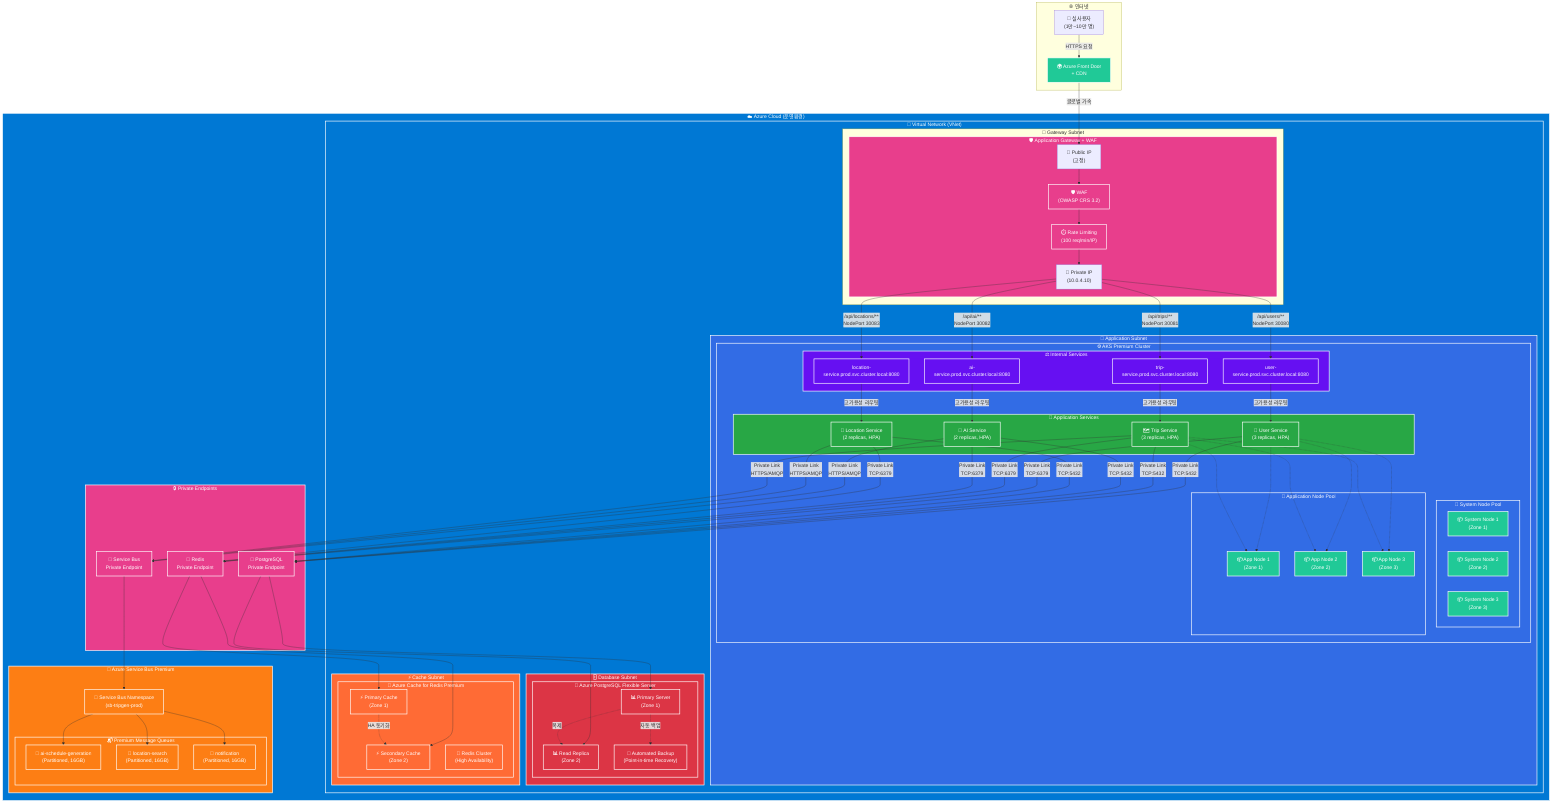 graph TB
    %% 운영환경 네트워크 다이어그램
    %% AI 기반 여행 일정 생성 서비스 - 운영환경

    %% 외부 영역
    subgraph Internet["🌐 인터넷"]
        Users["👥 실사용자<br/>(1만~10만 명)"]
        CDN["🌍 Azure Front Door<br/>+ CDN"]
    end

    %% Azure 클라우드 영역
    subgraph AzureCloud["☁️ Azure Cloud (운영환경)"]
        
        %% Virtual Network
        subgraph VNet["🏢 Virtual Network (VNet)<br/>주소 공간: 10.0.0.0/16"]
            
            %% Gateway Subnet
            subgraph GatewaySubnet["🚪 Gateway Subnet<br/>10.0.4.0/24"]
                subgraph AppGateway["🛡️ Application Gateway + WAF"]
                    PublicIP["📍 Public IP<br/>(고정)"]
                    PrivateIP["📍 Private IP<br/>(10.0.4.10)"]
                    WAF["🛡️ WAF<br/>(OWASP CRS 3.2)"]
                    RateLimiter["⏱️ Rate Limiting<br/>(100 req/min/IP)"]
                end
            end
            
            %% Application Subnet
            subgraph AppSubnet["🎯 Application Subnet<br/>10.0.1.0/24"]
                
                %% AKS 클러스터
                subgraph AKSCluster["⚙️ AKS Premium Cluster<br/>(Multi-Zone)"]
                    
                    %% System Node Pool
                    subgraph SystemNodes["🔧 System Node Pool"]
                        SystemNode1["📦 System Node 1<br/>(Zone 1)"]
                        SystemNode2["📦 System Node 2<br/>(Zone 2)"]
                        SystemNode3["📦 System Node 3<br/>(Zone 3)"]
                    end
                    
                    %% Application Node Pool
                    subgraph AppNodes["🚀 Application Node Pool"]
                        AppNode1["📦 App Node 1<br/>(Zone 1)"]
                        AppNode2["📦 App Node 2<br/>(Zone 2)"]
                        AppNode3["📦 App Node 3<br/>(Zone 3)"]
                    end
                    
                    %% Application Services (High Availability)
                    subgraph AppServices["🚀 Application Services"]
                        UserServiceHA["👤 User Service<br/>(3 replicas, HPA)"]
                        TripServiceHA["🗺️ Trip Service<br/>(3 replicas, HPA)"]
                        AIServiceHA["🤖 AI Service<br/>(2 replicas, HPA)"]
                        LocationServiceHA["📍 Location Service<br/>(2 replicas, HPA)"]
                    end
                    
                    %% Internal Load Balancer
                    subgraph InternalLB["⚖️ Internal Services"]
                        UserServiceLB["user-service.prod.svc.cluster.local:8080"]
                        TripServiceLB["trip-service.prod.svc.cluster.local:8080"]
                        AIServiceLB["ai-service.prod.svc.cluster.local:8080"]
                        LocationServiceLB["location-service.prod.svc.cluster.local:8080"]
                    end
                end
            end
            
            %% Database Subnet
            subgraph DBSubnet["🗄️ Database Subnet<br/>10.0.2.0/24"]
                subgraph AzurePostgreSQL["🐘 Azure PostgreSQL Flexible Server"]
                    PGPrimary["📊 Primary Server<br/>(Zone 1)"]
                    PGSecondary["📊 Read Replica<br/>(Zone 2)"]
                    PGBackup["💾 Automated Backup<br/>(Point-in-time Recovery)"]
                end
            end
            
            %% Cache Subnet
            subgraph CacheSubnet["⚡ Cache Subnet<br/>10.0.3.0/24"]
                subgraph AzureRedis["🔴 Azure Cache for Redis Premium"]
                    RedisPrimary["⚡ Primary Cache<br/>(Zone 1)"]
                    RedisSecondary["⚡ Secondary Cache<br/>(Zone 2)"]
                    RedisCluster["🔗 Redis Cluster<br/>(High Availability)"]
                end
            end
        end
        
        %% Service Bus (Premium)
        subgraph ServiceBus["📨 Azure Service Bus Premium"]
            ServiceBusHA["📮 Service Bus Namespace<br/>(sb-tripgen-prod)"]
            
            subgraph QueuesHA["📬 Premium Message Queues"]
                AIQueueHA["🤖 ai-schedule-generation<br/>(Partitioned, 16GB)"]
                LocationQueueHA["📍 location-search<br/>(Partitioned, 16GB)"]
                NotificationQueueHA["🔔 notification<br/>(Partitioned, 16GB)"]
            end
        end
        
        %% Private Endpoints
        subgraph PrivateEndpoints["🔒 Private Endpoints"]
            PGPrivateEndpoint["🔐 PostgreSQL<br/>Private Endpoint"]
            RedisPrivateEndpoint["🔐 Redis<br/>Private Endpoint"]
            ServiceBusPrivateEndpoint["🔐 Service Bus<br/>Private Endpoint"]
        end
    end

    %% 네트워크 연결 관계

    %% 외부에서 Azure로의 접근
    Users -->|"HTTPS 요청"| CDN
    CDN -->|"글로벌 가속"| PublicIP

    %% Application Gateway 내부 흐름
    PublicIP --> WAF
    WAF --> RateLimiter
    RateLimiter --> PrivateIP

    %% Application Gateway에서 AKS로
    PrivateIP -->|"/api/users/**<br/>NodePort 30080"| UserServiceLB
    PrivateIP -->|"/api/trips/**<br/>NodePort 30081"| TripServiceLB
    PrivateIP -->|"/api/ai/**<br/>NodePort 30082"| AIServiceLB
    PrivateIP -->|"/api/locations/**<br/>NodePort 30083"| LocationServiceLB

    %% Load Balancer에서 실제 서비스로
    UserServiceLB -->|"고가용성 라우팅"| UserServiceHA
    TripServiceLB -->|"고가용성 라우팅"| TripServiceHA
    AIServiceLB -->|"고가용성 라우팅"| AIServiceHA
    LocationServiceLB -->|"고가용성 라우팅"| LocationServiceHA

    %% 서비스 배치 (Multi-Zone)
    UserServiceHA -.-> AppNode1
    UserServiceHA -.-> AppNode2
    UserServiceHA -.-> AppNode3
    
    TripServiceHA -.-> AppNode1
    TripServiceHA -.-> AppNode2
    TripServiceHA -.-> AppNode3

    %% Application Services에서 Database로 (Private Endpoint)
    UserServiceHA -->|"Private Link<br/>TCP:5432"| PGPrivateEndpoint
    TripServiceHA -->|"Private Link<br/>TCP:5432"| PGPrivateEndpoint
    AIServiceHA -->|"Private Link<br/>TCP:5432"| PGPrivateEndpoint
    LocationServiceHA -->|"Private Link<br/>TCP:5432"| PGPrivateEndpoint

    %% Private Endpoint에서 실제 서비스로
    PGPrivateEndpoint --> PGPrimary
    PGPrivateEndpoint --> PGSecondary

    %% Application Services에서 Cache로 (Private Endpoint)
    UserServiceHA -->|"Private Link<br/>TCP:6379"| RedisPrivateEndpoint
    TripServiceHA -->|"Private Link<br/>TCP:6379"| RedisPrivateEndpoint
    AIServiceHA -->|"Private Link<br/>TCP:6379"| RedisPrivateEndpoint
    LocationServiceHA -->|"Private Link<br/>TCP:6379"| RedisPrivateEndpoint

    %% Private Endpoint에서 Redis로
    RedisPrivateEndpoint --> RedisPrimary
    RedisPrivateEndpoint --> RedisSecondary

    %% High Availability 연결
    PGPrimary -.->|"복제"| PGSecondary
    RedisPrimary -.->|"HA 동기화"| RedisSecondary
    PGPrimary -.->|"자동 백업"| PGBackup

    %% Service Bus 연결 (Private Endpoint)
    AIServiceHA -->|"Private Link<br/>HTTPS/AMQP"| ServiceBusPrivateEndpoint
    LocationServiceHA -->|"Private Link<br/>HTTPS/AMQP"| ServiceBusPrivateEndpoint
    TripServiceHA -->|"Private Link<br/>HTTPS/AMQP"| ServiceBusPrivateEndpoint

    ServiceBusPrivateEndpoint --> ServiceBusHA
    ServiceBusHA --> AIQueueHA
    ServiceBusHA --> LocationQueueHA
    ServiceBusHA --> NotificationQueueHA

    %% 스타일 정의
    classDef azureStyle fill:#0078D4,stroke:#fff,stroke-width:2px,color:#fff
    classDef k8sStyle fill:#326CE5,stroke:#fff,stroke-width:2px,color:#fff
    classDef appStyle fill:#28A745,stroke:#fff,stroke-width:2px,color:#fff
    classDef dbStyle fill:#DC3545,stroke:#fff,stroke-width:2px,color:#fff
    classDef cacheStyle fill:#FF6B35,stroke:#fff,stroke-width:2px,color:#fff
    classDef serviceStyle fill:#6610F2,stroke:#fff,stroke-width:2px,color:#fff
    classDef queueStyle fill:#FD7E14,stroke:#fff,stroke-width:2px,color:#fff
    classDef securityStyle fill:#E83E8C,stroke:#fff,stroke-width:2px,color:#fff
    classDef haStyle fill:#20C997,stroke:#fff,stroke-width:2px,color:#fff

    %% 스타일 적용
    class AzureCloud,VNet azureStyle
    class AKSCluster,AppSubnet,SystemNodes,AppNodes k8sStyle
    class AppServices,UserServiceHA,TripServiceHA,AIServiceHA,LocationServiceHA appStyle
    class DBSubnet,AzurePostgreSQL,PGPrimary,PGSecondary,PGBackup dbStyle
    class CacheSubnet,AzureRedis,RedisPrimary,RedisSecondary,RedisCluster cacheStyle
    class InternalLB,UserServiceLB,TripServiceLB,AIServiceLB,LocationServiceLB serviceStyle
    class ServiceBus,ServiceBusHA,QueuesHA,AIQueueHA,LocationQueueHA,NotificationQueueHA queueStyle
    class AppGateway,WAF,RateLimiter,PrivateEndpoints,PGPrivateEndpoint,RedisPrivateEndpoint,ServiceBusPrivateEndpoint securityStyle
    class CDN,SystemNode1,SystemNode2,SystemNode3,AppNode1,AppNode2,AppNode3 haStyle